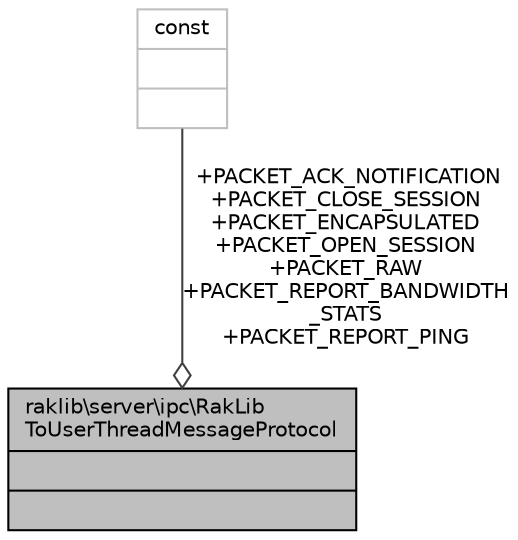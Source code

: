 digraph "raklib\server\ipc\RakLibToUserThreadMessageProtocol"
{
 // INTERACTIVE_SVG=YES
 // LATEX_PDF_SIZE
  edge [fontname="Helvetica",fontsize="10",labelfontname="Helvetica",labelfontsize="10"];
  node [fontname="Helvetica",fontsize="10",shape=record];
  Node1 [label="{raklib\\server\\ipc\\RakLib\lToUserThreadMessageProtocol\n||}",height=0.2,width=0.4,color="black", fillcolor="grey75", style="filled", fontcolor="black",tooltip=" "];
  Node2 -> Node1 [color="grey25",fontsize="10",style="solid",label=" +PACKET_ACK_NOTIFICATION\n+PACKET_CLOSE_SESSION\n+PACKET_ENCAPSULATED\n+PACKET_OPEN_SESSION\n+PACKET_RAW\n+PACKET_REPORT_BANDWIDTH\l_STATS\n+PACKET_REPORT_PING" ,arrowhead="odiamond",fontname="Helvetica"];
  Node2 [label="{const\n||}",height=0.2,width=0.4,color="grey75", fillcolor="white", style="filled",tooltip=" "];
}
